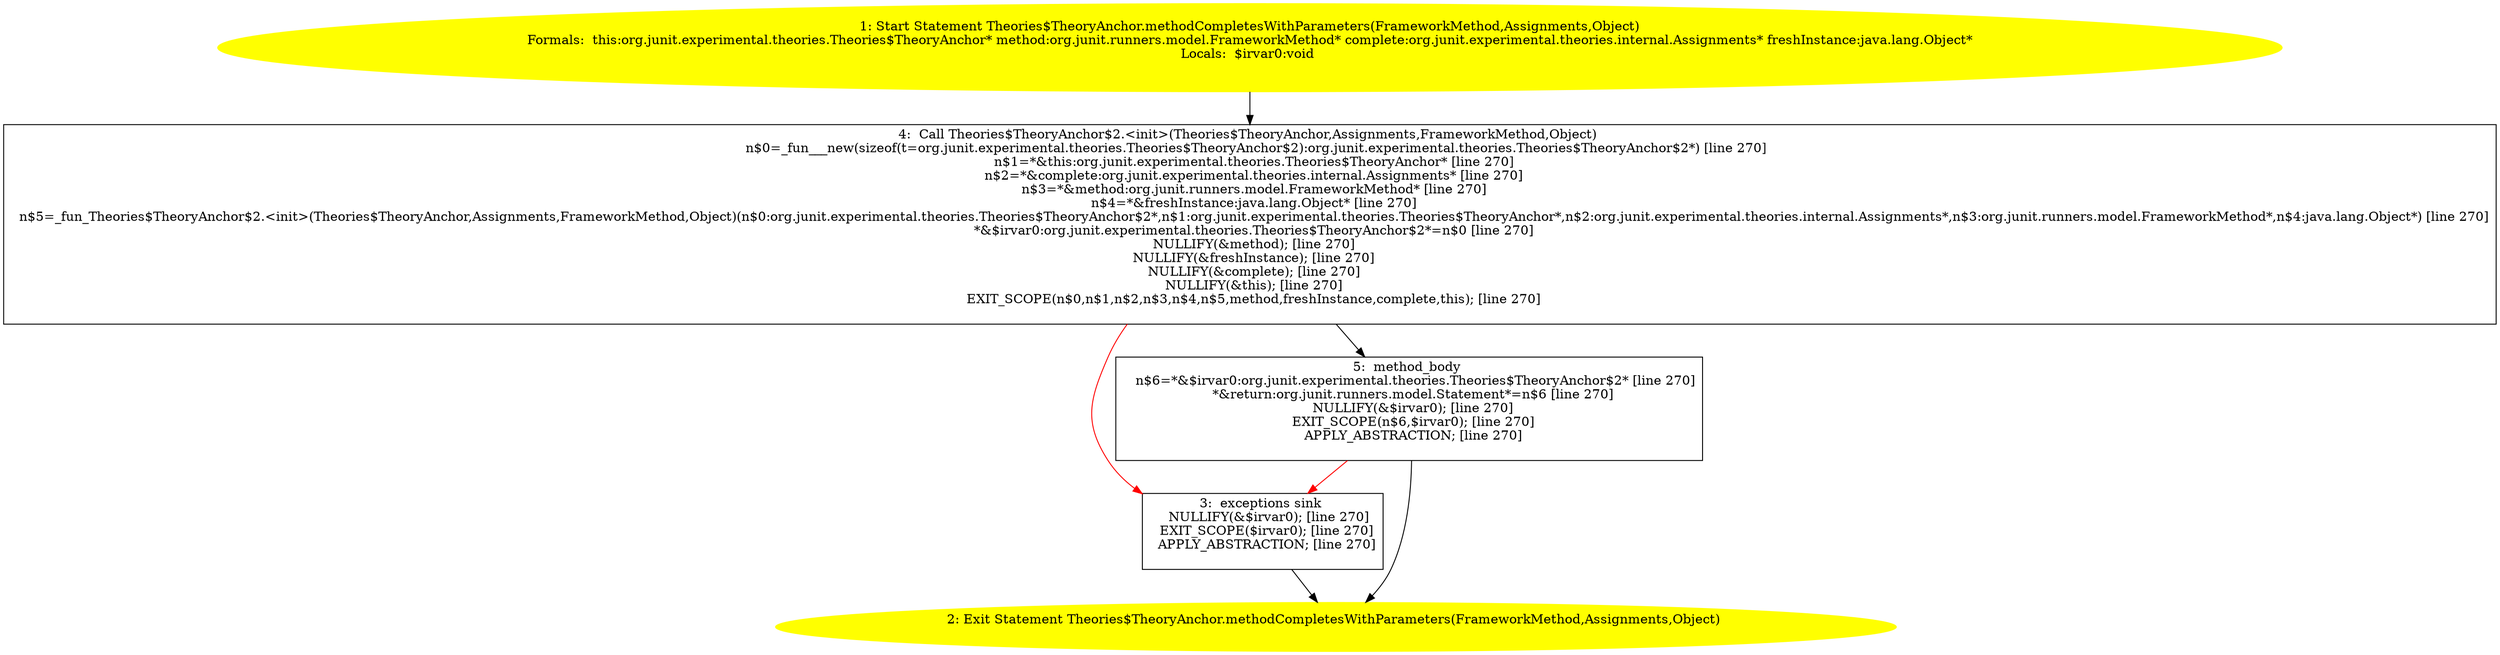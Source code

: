 /* @generated */
digraph cfg {
"org.junit.experimental.theories.Theories$TheoryAnchor.methodCompletesWithParameters(org.junit.runner.0f208f1134e243aca93876ddfec47cce_1" [label="1: Start Statement Theories$TheoryAnchor.methodCompletesWithParameters(FrameworkMethod,Assignments,Object)\nFormals:  this:org.junit.experimental.theories.Theories$TheoryAnchor* method:org.junit.runners.model.FrameworkMethod* complete:org.junit.experimental.theories.internal.Assignments* freshInstance:java.lang.Object*\nLocals:  $irvar0:void \n  " color=yellow style=filled]
	

	 "org.junit.experimental.theories.Theories$TheoryAnchor.methodCompletesWithParameters(org.junit.runner.0f208f1134e243aca93876ddfec47cce_1" -> "org.junit.experimental.theories.Theories$TheoryAnchor.methodCompletesWithParameters(org.junit.runner.0f208f1134e243aca93876ddfec47cce_4" ;
"org.junit.experimental.theories.Theories$TheoryAnchor.methodCompletesWithParameters(org.junit.runner.0f208f1134e243aca93876ddfec47cce_2" [label="2: Exit Statement Theories$TheoryAnchor.methodCompletesWithParameters(FrameworkMethod,Assignments,Object) \n  " color=yellow style=filled]
	

"org.junit.experimental.theories.Theories$TheoryAnchor.methodCompletesWithParameters(org.junit.runner.0f208f1134e243aca93876ddfec47cce_3" [label="3:  exceptions sink \n   NULLIFY(&$irvar0); [line 270]\n  EXIT_SCOPE($irvar0); [line 270]\n  APPLY_ABSTRACTION; [line 270]\n " shape="box"]
	

	 "org.junit.experimental.theories.Theories$TheoryAnchor.methodCompletesWithParameters(org.junit.runner.0f208f1134e243aca93876ddfec47cce_3" -> "org.junit.experimental.theories.Theories$TheoryAnchor.methodCompletesWithParameters(org.junit.runner.0f208f1134e243aca93876ddfec47cce_2" ;
"org.junit.experimental.theories.Theories$TheoryAnchor.methodCompletesWithParameters(org.junit.runner.0f208f1134e243aca93876ddfec47cce_4" [label="4:  Call Theories$TheoryAnchor$2.<init>(Theories$TheoryAnchor,Assignments,FrameworkMethod,Object) \n   n$0=_fun___new(sizeof(t=org.junit.experimental.theories.Theories$TheoryAnchor$2):org.junit.experimental.theories.Theories$TheoryAnchor$2*) [line 270]\n  n$1=*&this:org.junit.experimental.theories.Theories$TheoryAnchor* [line 270]\n  n$2=*&complete:org.junit.experimental.theories.internal.Assignments* [line 270]\n  n$3=*&method:org.junit.runners.model.FrameworkMethod* [line 270]\n  n$4=*&freshInstance:java.lang.Object* [line 270]\n  n$5=_fun_Theories$TheoryAnchor$2.<init>(Theories$TheoryAnchor,Assignments,FrameworkMethod,Object)(n$0:org.junit.experimental.theories.Theories$TheoryAnchor$2*,n$1:org.junit.experimental.theories.Theories$TheoryAnchor*,n$2:org.junit.experimental.theories.internal.Assignments*,n$3:org.junit.runners.model.FrameworkMethod*,n$4:java.lang.Object*) [line 270]\n  *&$irvar0:org.junit.experimental.theories.Theories$TheoryAnchor$2*=n$0 [line 270]\n  NULLIFY(&method); [line 270]\n  NULLIFY(&freshInstance); [line 270]\n  NULLIFY(&complete); [line 270]\n  NULLIFY(&this); [line 270]\n  EXIT_SCOPE(n$0,n$1,n$2,n$3,n$4,n$5,method,freshInstance,complete,this); [line 270]\n " shape="box"]
	

	 "org.junit.experimental.theories.Theories$TheoryAnchor.methodCompletesWithParameters(org.junit.runner.0f208f1134e243aca93876ddfec47cce_4" -> "org.junit.experimental.theories.Theories$TheoryAnchor.methodCompletesWithParameters(org.junit.runner.0f208f1134e243aca93876ddfec47cce_5" ;
	 "org.junit.experimental.theories.Theories$TheoryAnchor.methodCompletesWithParameters(org.junit.runner.0f208f1134e243aca93876ddfec47cce_4" -> "org.junit.experimental.theories.Theories$TheoryAnchor.methodCompletesWithParameters(org.junit.runner.0f208f1134e243aca93876ddfec47cce_3" [color="red" ];
"org.junit.experimental.theories.Theories$TheoryAnchor.methodCompletesWithParameters(org.junit.runner.0f208f1134e243aca93876ddfec47cce_5" [label="5:  method_body \n   n$6=*&$irvar0:org.junit.experimental.theories.Theories$TheoryAnchor$2* [line 270]\n  *&return:org.junit.runners.model.Statement*=n$6 [line 270]\n  NULLIFY(&$irvar0); [line 270]\n  EXIT_SCOPE(n$6,$irvar0); [line 270]\n  APPLY_ABSTRACTION; [line 270]\n " shape="box"]
	

	 "org.junit.experimental.theories.Theories$TheoryAnchor.methodCompletesWithParameters(org.junit.runner.0f208f1134e243aca93876ddfec47cce_5" -> "org.junit.experimental.theories.Theories$TheoryAnchor.methodCompletesWithParameters(org.junit.runner.0f208f1134e243aca93876ddfec47cce_2" ;
	 "org.junit.experimental.theories.Theories$TheoryAnchor.methodCompletesWithParameters(org.junit.runner.0f208f1134e243aca93876ddfec47cce_5" -> "org.junit.experimental.theories.Theories$TheoryAnchor.methodCompletesWithParameters(org.junit.runner.0f208f1134e243aca93876ddfec47cce_3" [color="red" ];
}
